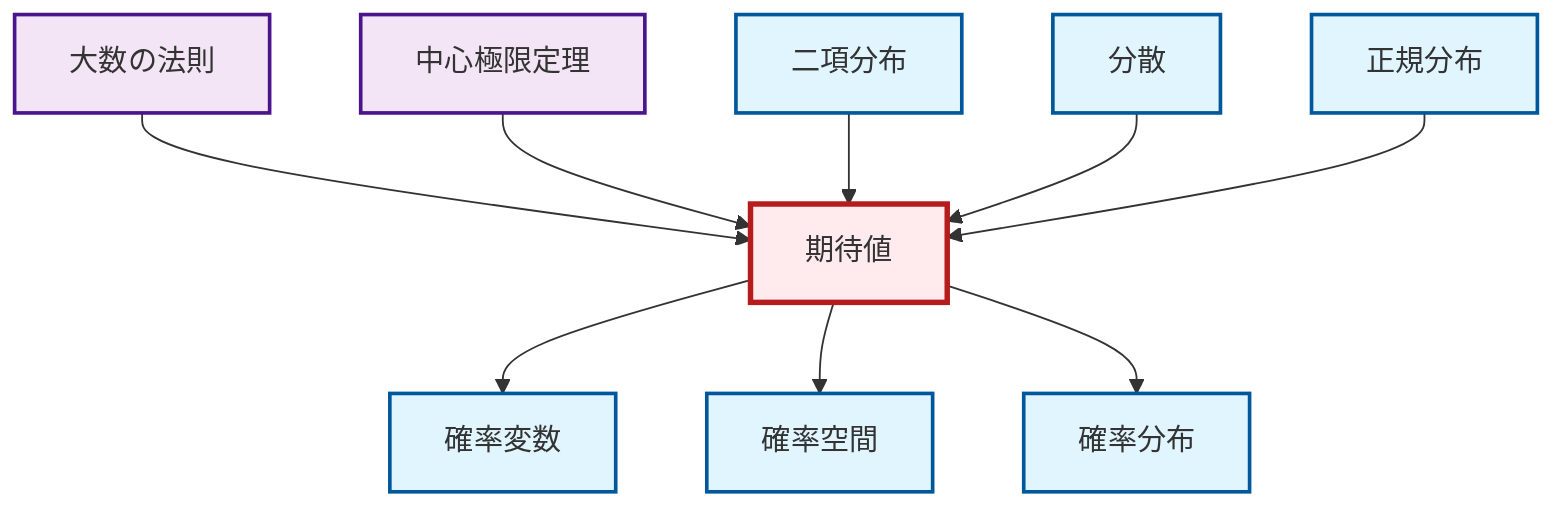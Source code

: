 graph TD
    classDef definition fill:#e1f5fe,stroke:#01579b,stroke-width:2px
    classDef theorem fill:#f3e5f5,stroke:#4a148c,stroke-width:2px
    classDef axiom fill:#fff3e0,stroke:#e65100,stroke-width:2px
    classDef example fill:#e8f5e9,stroke:#1b5e20,stroke-width:2px
    classDef current fill:#ffebee,stroke:#b71c1c,stroke-width:3px
    def-binomial-distribution["二項分布"]:::definition
    def-variance["分散"]:::definition
    def-probability-space["確率空間"]:::definition
    def-probability-distribution["確率分布"]:::definition
    thm-central-limit["中心極限定理"]:::theorem
    def-normal-distribution["正規分布"]:::definition
    def-random-variable["確率変数"]:::definition
    thm-law-of-large-numbers["大数の法則"]:::theorem
    def-expectation["期待値"]:::definition
    thm-law-of-large-numbers --> def-expectation
    def-expectation --> def-random-variable
    def-expectation --> def-probability-space
    thm-central-limit --> def-expectation
    def-binomial-distribution --> def-expectation
    def-variance --> def-expectation
    def-expectation --> def-probability-distribution
    def-normal-distribution --> def-expectation
    class def-expectation current